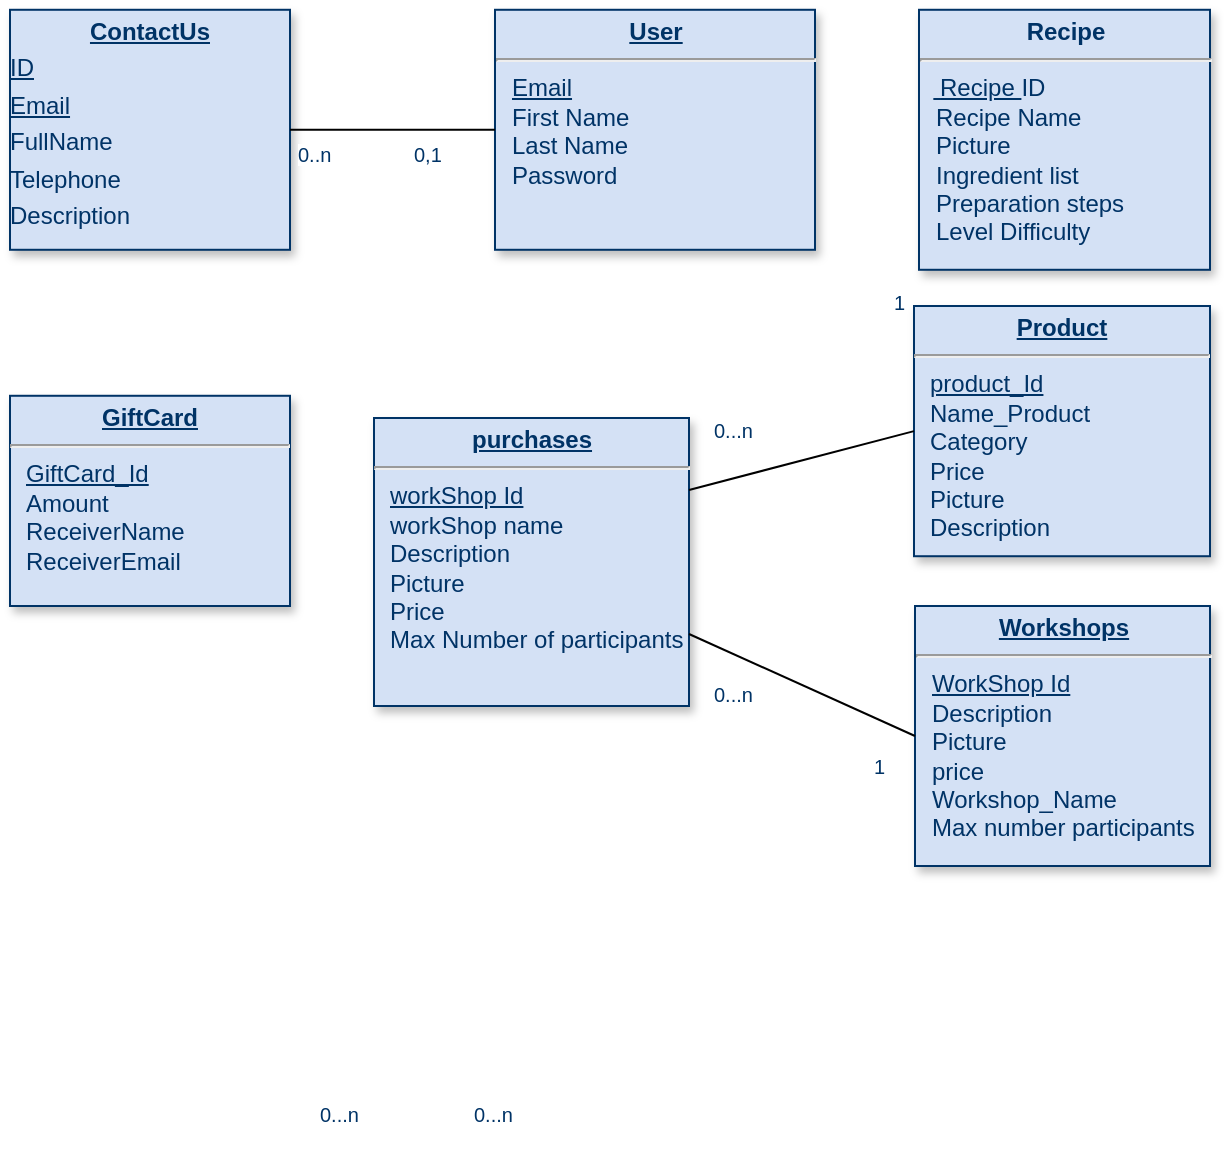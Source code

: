 <mxfile version="14.2.9" type="device"><diagram name="Page-1" id="efa7a0a1-bf9b-a30e-e6df-94a7791c09e9"><mxGraphModel dx="1422" dy="762" grid="1" gridSize="10" guides="1" tooltips="1" connect="1" arrows="1" fold="1" page="1" pageScale="1" pageWidth="826" pageHeight="1169" background="#ffffff" math="0" shadow="0"><root><mxCell id="0"/><mxCell id="1" parent="0"/><mxCell id="19" value="&lt;p style=&quot;margin: 0px ; margin-top: 4px ; text-align: center ; text-decoration: underline&quot;&gt;&lt;strong&gt;User&lt;/strong&gt;&lt;/p&gt;&lt;hr&gt;&lt;p style=&quot;margin: 0px ; margin-left: 8px&quot;&gt;&lt;u&gt;Email&lt;/u&gt;&lt;br&gt;First Name&amp;nbsp;&lt;/p&gt;&lt;p style=&quot;margin: 0px ; margin-left: 8px&quot;&gt;Last Name&lt;/p&gt;&lt;p style=&quot;margin: 0px ; margin-left: 8px&quot;&gt;Password&lt;/p&gt;&lt;p style=&quot;margin: 0px ; margin-left: 8px&quot;&gt;&lt;br&gt;&lt;/p&gt;" style="verticalAlign=top;align=left;overflow=fill;fontSize=12;fontFamily=Helvetica;html=1;strokeColor=#003366;shadow=1;fillColor=#D4E1F5;fontColor=#003366" parent="1" vertex="1"><mxGeometry x="742.5" y="251.89" width="160" height="120" as="geometry"/></mxCell><mxCell id="20" value="&lt;p style=&quot;margin: 0px ; margin-top: 4px ; text-align: center ; text-decoration: underline&quot;&gt;&lt;strong&gt;Workshops&lt;/strong&gt;&lt;/p&gt;&lt;hr&gt;&lt;p style=&quot;margin: 0px ; margin-left: 8px&quot;&gt;&lt;u&gt;WorkShop Id&lt;/u&gt;&lt;/p&gt;&lt;p style=&quot;margin: 0px 0px 0px 8px&quot;&gt;&lt;span&gt;Description&lt;/span&gt;&lt;/p&gt;&lt;p style=&quot;margin: 0px 0px 0px 8px&quot;&gt;&lt;span&gt;Picture&lt;/span&gt;&lt;/p&gt;&lt;p style=&quot;margin: 0px 0px 0px 8px&quot;&gt;price&lt;/p&gt;&lt;p style=&quot;margin: 0px 0px 0px 8px&quot;&gt;Workshop_Name&lt;/p&gt;&lt;p style=&quot;margin: 0px 0px 0px 8px&quot;&gt;Max number participants&lt;/p&gt;&lt;p style=&quot;margin: 0px 0px 0px 8px&quot;&gt;&lt;br&gt;&lt;/p&gt;&lt;p style=&quot;margin: 0px ; margin-left: 8px&quot;&gt;&lt;br&gt;&lt;/p&gt;" style="verticalAlign=top;align=left;overflow=fill;fontSize=12;fontFamily=Helvetica;html=1;strokeColor=#003366;shadow=1;fillColor=#D4E1F5;fontColor=#003366" parent="1" vertex="1"><mxGeometry x="952.5" y="550" width="147.5" height="130" as="geometry"/></mxCell><mxCell id="25" value="&lt;p style=&quot;margin: 4px 0px 0px ; text-align: center&quot;&gt;&lt;b&gt;Recipe&lt;/b&gt;&lt;br&gt;&lt;/p&gt;&lt;hr&gt;&lt;span style=&quot;text-align: center&quot;&gt;&lt;b&gt;&amp;nbsp; &lt;u&gt;&amp;nbsp;&lt;/u&gt;&lt;/b&gt;&lt;u&gt;Recipe&amp;nbsp;&lt;/u&gt;&lt;/span&gt;&lt;span style=&quot;text-align: center&quot;&gt;ID&amp;nbsp;&lt;/span&gt;&lt;span style=&quot;text-align: center&quot;&gt;&lt;br&gt;&lt;/span&gt;&lt;p style=&quot;margin: 0px ; margin-left: 8px&quot;&gt;&lt;span style=&quot;text-align: center&quot;&gt;Recipe Name&lt;/span&gt;&lt;/p&gt;&lt;p style=&quot;margin: 0px ; margin-left: 8px&quot;&gt;Picture&lt;span style=&quot;text-align: center&quot;&gt;&lt;br&gt;&lt;/span&gt;&lt;/p&gt;&lt;p style=&quot;margin: 0px ; margin-left: 8px&quot;&gt;Ingredient list&lt;/p&gt;&lt;p style=&quot;margin: 0px ; margin-left: 8px&quot;&gt;&lt;span&gt;Preparation steps&lt;/span&gt;&lt;/p&gt;&lt;p style=&quot;margin: 0px ; margin-left: 8px&quot;&gt;&lt;span&gt;Level Difficulty&lt;/span&gt;&lt;/p&gt;" style="verticalAlign=top;align=left;overflow=fill;fontSize=12;fontFamily=Helvetica;html=1;strokeColor=#003366;shadow=1;fillColor=#D4E1F5;fontColor=#003366" parent="1" vertex="1"><mxGeometry x="954.5" y="251.89" width="145.5" height="130" as="geometry"/></mxCell><mxCell id="XSoY74PshXyhGWvvWxEA-103" value="&lt;p style=&quot;margin: 0px ; margin-top: 4px ; text-align: center ; text-decoration: underline&quot;&gt;&lt;b&gt;Product&lt;/b&gt;&lt;/p&gt;&lt;hr&gt;&lt;p style=&quot;margin: 0px ; margin-left: 8px&quot;&gt;&lt;u&gt;product_Id&lt;/u&gt;&lt;/p&gt;&lt;p style=&quot;margin: 0px ; margin-left: 8px&quot;&gt;Name_Product&lt;/p&gt;&lt;p style=&quot;margin: 0px ; margin-left: 8px&quot;&gt;Category&lt;/p&gt;&lt;p style=&quot;margin: 0px ; margin-left: 8px&quot;&gt;Price&lt;/p&gt;&lt;p style=&quot;margin: 0px ; margin-left: 8px&quot;&gt;Picture&lt;/p&gt;&lt;p style=&quot;margin: 0px ; margin-left: 8px&quot;&gt;Description&lt;br&gt;&lt;/p&gt;&lt;p style=&quot;margin: 0px ; margin-left: 8px&quot;&gt;&lt;br&gt;&lt;/p&gt;&lt;p style=&quot;margin: 0px ; margin-left: 8px&quot;&gt;&lt;br&gt;&lt;/p&gt;" style="verticalAlign=top;align=left;overflow=fill;fontSize=12;fontFamily=Helvetica;html=1;strokeColor=#003366;shadow=1;fillColor=#D4E1F5;fontColor=#003366" parent="1" vertex="1"><mxGeometry x="952" y="400" width="148" height="125.11" as="geometry"/></mxCell><mxCell id="XSoY74PshXyhGWvvWxEA-116" value="&lt;span style=&quot;color: rgb(0 , 51 , 102) ; font-family: &amp;#34;helvetica&amp;#34; ; font-size: 10px ; font-style: normal ; font-weight: 400 ; letter-spacing: normal ; text-align: right ; text-indent: 0px ; text-transform: none ; word-spacing: 0px ; background-color: rgb(255 , 255 , 255) ; display: inline ; float: none&quot;&gt;0...n&lt;/span&gt;" style="text;whiteSpace=wrap;html=1;" parent="1" vertex="1"><mxGeometry x="850" y="580" width="40" height="30" as="geometry"/></mxCell><mxCell id="XSoY74PshXyhGWvvWxEA-123" value="&lt;p style=&quot;margin: 0px ; margin-top: 4px ; text-align: center ; text-decoration: underline&quot;&gt;&lt;/p&gt;&lt;p style=&quot;margin: 4px 0px 0px ; text-align: center&quot;&gt;&lt;b&gt;&lt;u&gt;ContactUs&lt;/u&gt;&lt;/b&gt;&lt;/p&gt;&lt;p style=&quot;margin: 4px 0px 0px&quot;&gt;&lt;u&gt;ID&lt;/u&gt;&lt;/p&gt;&lt;p style=&quot;margin: 4px 0px 0px&quot;&gt;&lt;u&gt;Email&lt;/u&gt;&lt;/p&gt;&lt;p style=&quot;margin: 4px 0px 0px&quot;&gt;FullName&lt;/p&gt;&lt;p style=&quot;margin: 4px 0px 0px&quot;&gt;Telephone&lt;/p&gt;&lt;p style=&quot;margin: 4px 0px 0px&quot;&gt;Description&lt;/p&gt;" style="verticalAlign=top;align=left;overflow=fill;fontSize=12;fontFamily=Helvetica;html=1;strokeColor=#003366;shadow=1;fillColor=#D4E1F5;fontColor=#003366" parent="1" vertex="1"><mxGeometry x="500" y="251.89" width="140" height="120" as="geometry"/></mxCell><mxCell id="XSoY74PshXyhGWvvWxEA-125" value="&lt;span style=&quot;color: rgb(0 , 51 , 102) ; font-family: &amp;#34;helvetica&amp;#34; ; font-size: 10px ; font-style: normal ; font-weight: 400 ; letter-spacing: normal ; text-align: left ; text-indent: 0px ; text-transform: none ; word-spacing: 0px ; background-color: rgb(255 , 255 , 255) ; display: inline ; float: none&quot;&gt;0,1&lt;/span&gt;" style="text;whiteSpace=wrap;html=1;" parent="1" vertex="1"><mxGeometry x="700" y="310" width="40" height="30" as="geometry"/></mxCell><mxCell id="XSoY74PshXyhGWvvWxEA-126" value="&lt;meta charset=&quot;utf-8&quot;&gt;&lt;span style=&quot;color: rgb(0, 51, 102); font-family: helvetica; font-size: 10px; font-style: normal; font-weight: 400; letter-spacing: normal; text-align: left; text-indent: 0px; text-transform: none; word-spacing: 0px; background-color: rgb(255, 255, 255); display: inline; float: none;&quot;&gt;0..n&lt;/span&gt;" style="text;whiteSpace=wrap;html=1;" parent="1" vertex="1"><mxGeometry x="642" y="310" width="40" height="30" as="geometry"/></mxCell><mxCell id="-rrxA7XT7emuvoiCd1VY-25" value="&lt;p style=&quot;margin: 0px ; margin-top: 4px ; text-align: center ; text-decoration: underline&quot;&gt;&lt;b&gt;GiftCard&lt;/b&gt;&lt;/p&gt;&lt;hr&gt;&lt;p style=&quot;margin: 0px ; margin-left: 8px&quot;&gt;&lt;u&gt;GiftCard_Id&lt;/u&gt;&lt;/p&gt;&lt;p style=&quot;margin: 0px ; margin-left: 8px&quot;&gt;Amount&lt;/p&gt;&lt;p style=&quot;margin: 0px ; margin-left: 8px&quot;&gt;ReceiverName&lt;/p&gt;&lt;p style=&quot;margin: 0px ; margin-left: 8px&quot;&gt;ReceiverEmail&lt;/p&gt;&lt;p style=&quot;margin: 0px ; margin-left: 8px&quot;&gt;&lt;br&gt;&lt;/p&gt;&lt;p style=&quot;margin: 0px ; margin-left: 8px&quot;&gt;&lt;br&gt;&lt;/p&gt;" style="verticalAlign=top;align=left;overflow=fill;fontSize=12;fontFamily=Helvetica;html=1;strokeColor=#003366;shadow=1;fillColor=#D4E1F5;fontColor=#003366" parent="1" vertex="1"><mxGeometry x="500" y="444.89" width="140" height="105.11" as="geometry"/></mxCell><mxCell id="-rrxA7XT7emuvoiCd1VY-51" value="&lt;span style=&quot;color: rgb(0 , 51 , 102) ; font-family: &amp;#34;helvetica&amp;#34; ; font-size: 10px ; font-style: normal ; font-weight: 400 ; letter-spacing: normal ; text-align: right ; text-indent: 0px ; text-transform: none ; word-spacing: 0px ; background-color: rgb(255 , 255 , 255) ; display: inline ; float: none&quot;&gt;0...n&lt;/span&gt;" style="text;whiteSpace=wrap;html=1;" parent="1" vertex="1"><mxGeometry x="850" y="447.56" width="40" height="30" as="geometry"/></mxCell><mxCell id="-rrxA7XT7emuvoiCd1VY-58" value="" style="endArrow=none;html=1;exitX=1;exitY=0.5;exitDx=0;exitDy=0;entryX=0;entryY=0.5;entryDx=0;entryDy=0;" parent="1" source="XSoY74PshXyhGWvvWxEA-123" target="19" edge="1"><mxGeometry width="50" height="50" relative="1" as="geometry"><mxPoint x="749" y="320" as="sourcePoint"/><mxPoint x="799" y="270" as="targetPoint"/></mxGeometry></mxCell><mxCell id="_VbrsOCYjkAJtgIynRMN-25" value="&lt;p style=&quot;margin: 0px ; margin-top: 4px ; text-align: center ; text-decoration: underline&quot;&gt;&lt;b&gt;purchases&lt;/b&gt;&lt;/p&gt;&lt;hr&gt;&lt;p style=&quot;margin: 0px ; margin-left: 8px&quot;&gt;&lt;u&gt;workShop Id&lt;/u&gt;&lt;/p&gt;&lt;p style=&quot;margin: 0px 0px 0px 8px&quot;&gt;workShop name&lt;/p&gt;&lt;p style=&quot;margin: 0px ; margin-left: 8px&quot;&gt;Description&lt;/p&gt;&lt;p style=&quot;margin: 0px ; margin-left: 8px&quot;&gt;Picture&lt;br&gt;&lt;/p&gt;&lt;p style=&quot;margin: 0px ; margin-left: 8px&quot;&gt;Price&lt;/p&gt;&lt;p style=&quot;margin: 0px ; margin-left: 8px&quot;&gt;Max Number of&amp;nbsp;participants&lt;/p&gt;&lt;p style=&quot;margin: 0px ; margin-left: 8px&quot;&gt;&lt;br&gt;&lt;/p&gt;" style="verticalAlign=top;align=left;overflow=fill;fontSize=12;fontFamily=Helvetica;html=1;strokeColor=#003366;shadow=1;fillColor=#D4E1F5;fontColor=#003366;direction=south;" parent="1" vertex="1"><mxGeometry x="682" y="456" width="157.5" height="144" as="geometry"/></mxCell><mxCell id="QOgJ3KksnQUuENxTwC1B-26" value="&lt;span style=&quot;color: rgb(0 , 51 , 102) ; font-family: &amp;#34;helvetica&amp;#34; ; font-size: 10px ; font-style: normal ; font-weight: 400 ; letter-spacing: normal ; text-align: right ; text-indent: 0px ; text-transform: none ; word-spacing: 0px ; background-color: rgb(255 , 255 , 255) ; display: inline ; float: none&quot;&gt;0...n&lt;/span&gt;" style="text;whiteSpace=wrap;html=1;" parent="1" vertex="1"><mxGeometry x="652.5" y="790" width="40" height="30" as="geometry"/></mxCell><mxCell id="LZ85sOm8m_z6Vp3P6HRa-27" value="&lt;span style=&quot;color: rgb(0 , 51 , 102) ; font-family: &amp;#34;helvetica&amp;#34; ; font-size: 10px ; font-style: normal ; font-weight: 400 ; letter-spacing: normal ; text-align: right ; text-indent: 0px ; text-transform: none ; word-spacing: 0px ; background-color: rgb(255 , 255 , 255) ; display: inline ; float: none&quot;&gt;1&lt;/span&gt;" style="text;whiteSpace=wrap;html=1;" vertex="1" parent="1"><mxGeometry x="940" y="384" width="14" height="10" as="geometry"/></mxCell><mxCell id="LZ85sOm8m_z6Vp3P6HRa-28" value="&lt;span style=&quot;color: rgb(0 , 51 , 102) ; font-family: &amp;#34;helvetica&amp;#34; ; font-size: 10px ; font-style: normal ; font-weight: 400 ; letter-spacing: normal ; text-align: right ; text-indent: 0px ; text-transform: none ; word-spacing: 0px ; background-color: rgb(255 , 255 , 255) ; display: inline ; float: none&quot;&gt;0...n&lt;/span&gt;" style="text;whiteSpace=wrap;html=1;" vertex="1" parent="1"><mxGeometry x="730" y="790" width="40" height="30" as="geometry"/></mxCell><mxCell id="LZ85sOm8m_z6Vp3P6HRa-36" value="&lt;span style=&quot;color: rgb(0 , 51 , 102) ; font-family: &amp;#34;helvetica&amp;#34; ; font-size: 10px ; font-style: normal ; font-weight: 400 ; letter-spacing: normal ; text-align: right ; text-indent: 0px ; text-transform: none ; word-spacing: 0px ; background-color: rgb(255 , 255 , 255) ; display: inline ; float: none&quot;&gt;1&lt;/span&gt;" style="text;whiteSpace=wrap;html=1;" vertex="1" parent="1"><mxGeometry x="930" y="616" width="20" height="30" as="geometry"/></mxCell><mxCell id="LZ85sOm8m_z6Vp3P6HRa-42" value="" style="endArrow=none;html=1;exitX=0.25;exitY=0;exitDx=0;exitDy=0;entryX=0;entryY=0.5;entryDx=0;entryDy=0;" edge="1" parent="1" source="_VbrsOCYjkAJtgIynRMN-25" target="XSoY74PshXyhGWvvWxEA-103"><mxGeometry width="50" height="50" relative="1" as="geometry"><mxPoint x="780" y="520" as="sourcePoint"/><mxPoint x="830" y="470" as="targetPoint"/></mxGeometry></mxCell><mxCell id="LZ85sOm8m_z6Vp3P6HRa-45" value="" style="endArrow=none;html=1;exitX=0.75;exitY=0;exitDx=0;exitDy=0;entryX=0;entryY=0.5;entryDx=0;entryDy=0;" edge="1" parent="1" source="_VbrsOCYjkAJtgIynRMN-25" target="20"><mxGeometry width="50" height="50" relative="1" as="geometry"><mxPoint x="820" y="570" as="sourcePoint"/><mxPoint x="870" y="520" as="targetPoint"/></mxGeometry></mxCell></root></mxGraphModel></diagram></mxfile>